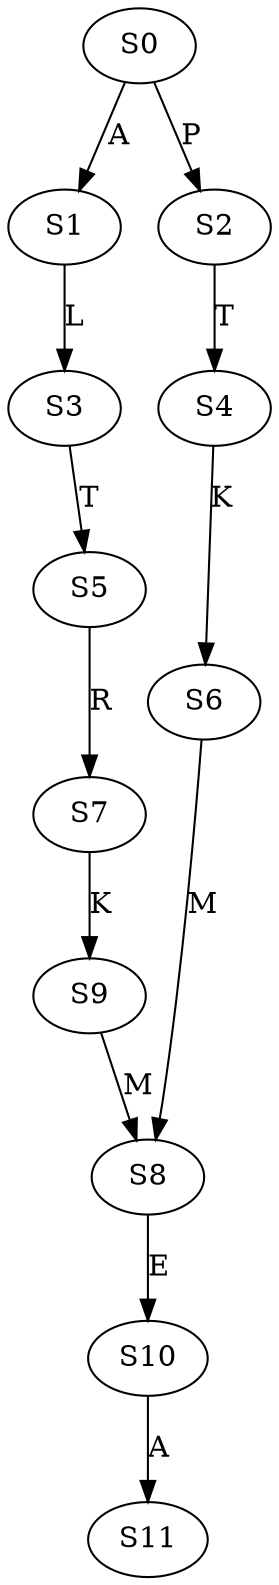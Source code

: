 strict digraph  {
	S0 -> S1 [ label = A ];
	S0 -> S2 [ label = P ];
	S1 -> S3 [ label = L ];
	S2 -> S4 [ label = T ];
	S3 -> S5 [ label = T ];
	S4 -> S6 [ label = K ];
	S5 -> S7 [ label = R ];
	S6 -> S8 [ label = M ];
	S7 -> S9 [ label = K ];
	S8 -> S10 [ label = E ];
	S9 -> S8 [ label = M ];
	S10 -> S11 [ label = A ];
}
